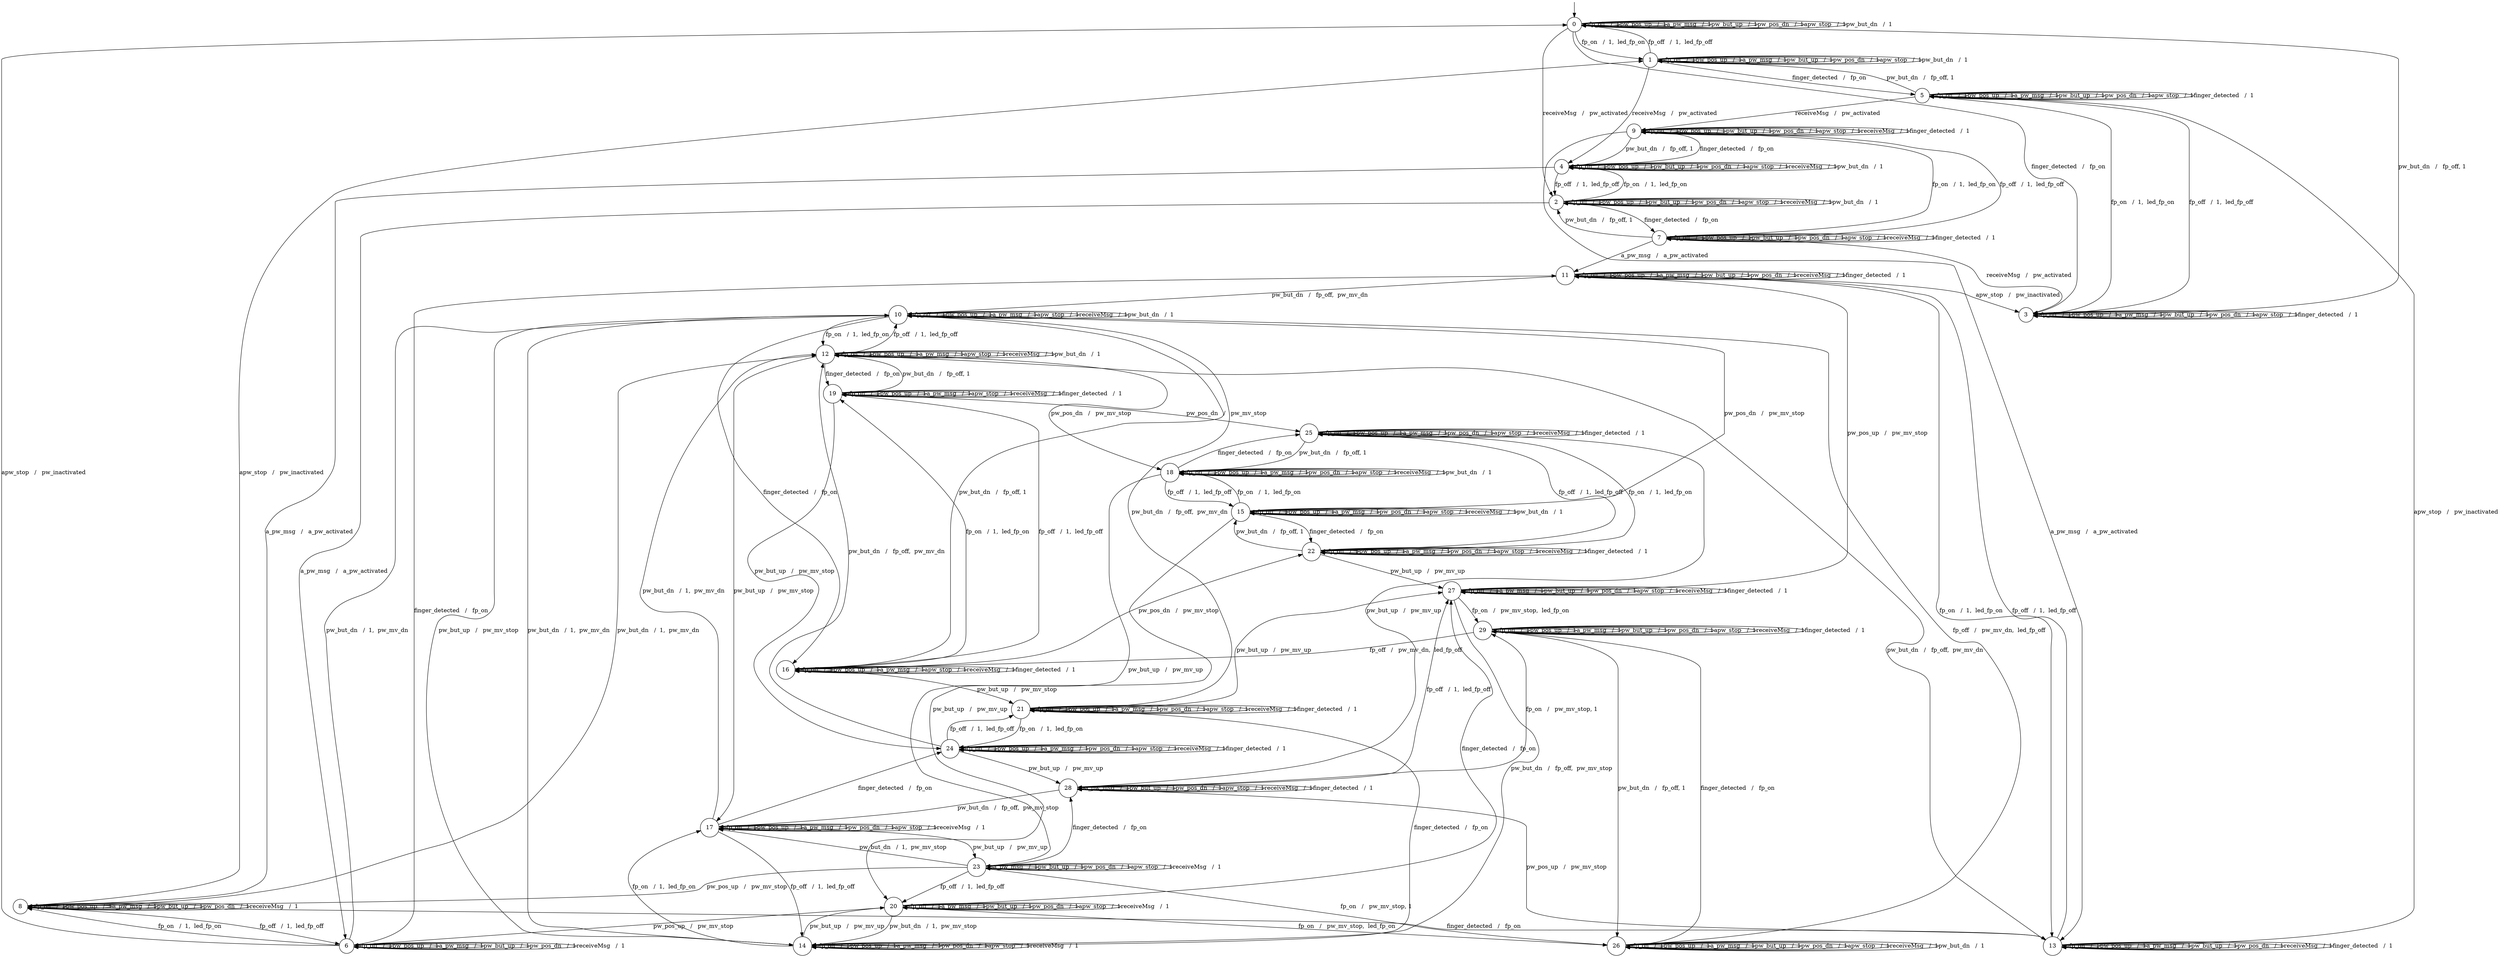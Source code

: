 digraph g {

	s0 [shape="circle" label="0"];
	s1 [shape="circle" label="1"];
	s2 [shape="circle" label="2"];
	s3 [shape="circle" label="3"];
	s4 [shape="circle" label="4"];
	s5 [shape="circle" label="5"];
	s6 [shape="circle" label="6"];
	s7 [shape="circle" label="7"];
	s8 [shape="circle" label="8"];
	s9 [shape="circle" label="9"];
	s10 [shape="circle" label="10"];
	s11 [shape="circle" label="11"];
	s12 [shape="circle" label="12"];
	s13 [shape="circle" label="13"];
	s14 [shape="circle" label="14"];
	s15 [shape="circle" label="15"];
	s16 [shape="circle" label="16"];
	s17 [shape="circle" label="17"];
	s18 [shape="circle" label="18"];
	s19 [shape="circle" label="19"];
	s20 [shape="circle" label="20"];
	s21 [shape="circle" label="21"];
	s22 [shape="circle" label="22"];
	s23 [shape="circle" label="23"];
	s24 [shape="circle" label="24"];
	s25 [shape="circle" label="25"];
	s26 [shape="circle" label="26"];
	s27 [shape="circle" label="27"];
	s28 [shape="circle" label="28"];
	s29 [shape="circle" label="29"];
	s0 -> s0 [label="fp_off   /  1"];
	s0 -> s1 [label="fp_on   /  1,  led_fp_on"];
	s0 -> s0 [label="pw_pos_up   /  1"];
	s0 -> s0 [label="a_pw_msg   /  1"];
	s0 -> s0 [label="pw_but_up   /  1"];
	s0 -> s0 [label="pw_pos_dn   /  1"];
	s0 -> s0 [label="apw_stop   /  1"];
	s0 -> s2 [label="receiveMsg   /   pw_activated"];
	s0 -> s0 [label="pw_but_dn   /  1"];
	s0 -> s3 [label="finger_detected   /   fp_on"];
	s1 -> s0 [label="fp_off   /  1,  led_fp_off"];
	s1 -> s1 [label="fp_on   /  1"];
	s1 -> s1 [label="pw_pos_up   /  1"];
	s1 -> s1 [label="a_pw_msg   /  1"];
	s1 -> s1 [label="pw_but_up   /  1"];
	s1 -> s1 [label="pw_pos_dn   /  1"];
	s1 -> s1 [label="apw_stop   /  1"];
	s1 -> s4 [label="receiveMsg   /   pw_activated"];
	s1 -> s1 [label="pw_but_dn   /  1"];
	s1 -> s5 [label="finger_detected   /   fp_on"];
	s2 -> s2 [label="fp_off   /  1"];
	s2 -> s4 [label="fp_on   /  1,  led_fp_on"];
	s2 -> s2 [label="pw_pos_up   /  1"];
	s2 -> s6 [label="a_pw_msg   /   a_pw_activated"];
	s2 -> s2 [label="pw_but_up   /  1"];
	s2 -> s2 [label="pw_pos_dn   /  1"];
	s2 -> s2 [label="apw_stop   /  1"];
	s2 -> s2 [label="receiveMsg   /  1"];
	s2 -> s2 [label="pw_but_dn   /  1"];
	s2 -> s7 [label="finger_detected   /   fp_on"];
	s3 -> s3 [label="fp_off   /  1"];
	s3 -> s5 [label="fp_on   /  1,  led_fp_on"];
	s3 -> s3 [label="pw_pos_up   /  1"];
	s3 -> s3 [label="a_pw_msg   /  1"];
	s3 -> s3 [label="pw_but_up   /  1"];
	s3 -> s3 [label="pw_pos_dn   /  1"];
	s3 -> s3 [label="apw_stop   /  1"];
	s3 -> s7 [label="receiveMsg   /   pw_activated"];
	s3 -> s0 [label="pw_but_dn   /   fp_off, 1"];
	s3 -> s3 [label="finger_detected   /  1"];
	s4 -> s2 [label="fp_off   /  1,  led_fp_off"];
	s4 -> s4 [label="fp_on   /  1"];
	s4 -> s4 [label="pw_pos_up   /  1"];
	s4 -> s8 [label="a_pw_msg   /   a_pw_activated"];
	s4 -> s4 [label="pw_but_up   /  1"];
	s4 -> s4 [label="pw_pos_dn   /  1"];
	s4 -> s4 [label="apw_stop   /  1"];
	s4 -> s4 [label="receiveMsg   /  1"];
	s4 -> s4 [label="pw_but_dn   /  1"];
	s4 -> s9 [label="finger_detected   /   fp_on"];
	s5 -> s3 [label="fp_off   /  1,  led_fp_off"];
	s5 -> s5 [label="fp_on   /  1"];
	s5 -> s5 [label="pw_pos_up   /  1"];
	s5 -> s5 [label="a_pw_msg   /  1"];
	s5 -> s5 [label="pw_but_up   /  1"];
	s5 -> s5 [label="pw_pos_dn   /  1"];
	s5 -> s5 [label="apw_stop   /  1"];
	s5 -> s9 [label="receiveMsg   /   pw_activated"];
	s5 -> s1 [label="pw_but_dn   /   fp_off, 1"];
	s5 -> s5 [label="finger_detected   /  1"];
	s6 -> s6 [label="fp_off   /  1"];
	s6 -> s8 [label="fp_on   /  1,  led_fp_on"];
	s6 -> s6 [label="pw_pos_up   /  1"];
	s6 -> s6 [label="a_pw_msg   /  1"];
	s6 -> s6 [label="pw_but_up   /  1"];
	s6 -> s6 [label="pw_pos_dn   /  1"];
	s6 -> s0 [label="apw_stop   /   pw_inactivated"];
	s6 -> s6 [label="receiveMsg   /  1"];
	s6 -> s10 [label="pw_but_dn   /  1,  pw_mv_dn"];
	s6 -> s11 [label="finger_detected   /   fp_on"];
	s7 -> s7 [label="fp_off   /  1"];
	s7 -> s9 [label="fp_on   /  1,  led_fp_on"];
	s7 -> s7 [label="pw_pos_up   /  1"];
	s7 -> s11 [label="a_pw_msg   /   a_pw_activated"];
	s7 -> s7 [label="pw_but_up   /  1"];
	s7 -> s7 [label="pw_pos_dn   /  1"];
	s7 -> s7 [label="apw_stop   /  1"];
	s7 -> s7 [label="receiveMsg   /  1"];
	s7 -> s2 [label="pw_but_dn   /   fp_off, 1"];
	s7 -> s7 [label="finger_detected   /  1"];
	s8 -> s6 [label="fp_off   /  1,  led_fp_off"];
	s8 -> s8 [label="fp_on   /  1"];
	s8 -> s8 [label="pw_pos_up   /  1"];
	s8 -> s8 [label="a_pw_msg   /  1"];
	s8 -> s8 [label="pw_but_up   /  1"];
	s8 -> s8 [label="pw_pos_dn   /  1"];
	s8 -> s1 [label="apw_stop   /   pw_inactivated"];
	s8 -> s8 [label="receiveMsg   /  1"];
	s8 -> s12 [label="pw_but_dn   /  1,  pw_mv_dn"];
	s8 -> s13 [label="finger_detected   /   fp_on"];
	s9 -> s7 [label="fp_off   /  1,  led_fp_off"];
	s9 -> s9 [label="fp_on   /  1"];
	s9 -> s9 [label="pw_pos_up   /  1"];
	s9 -> s13 [label="a_pw_msg   /   a_pw_activated"];
	s9 -> s9 [label="pw_but_up   /  1"];
	s9 -> s9 [label="pw_pos_dn   /  1"];
	s9 -> s9 [label="apw_stop   /  1"];
	s9 -> s9 [label="receiveMsg   /  1"];
	s9 -> s4 [label="pw_but_dn   /   fp_off, 1"];
	s9 -> s9 [label="finger_detected   /  1"];
	s10 -> s10 [label="fp_off   /  1"];
	s10 -> s12 [label="fp_on   /  1,  led_fp_on"];
	s10 -> s10 [label="pw_pos_up   /  1"];
	s10 -> s10 [label="a_pw_msg   /  1"];
	s10 -> s14 [label="pw_but_up   /   pw_mv_stop"];
	s10 -> s15 [label="pw_pos_dn   /   pw_mv_stop"];
	s10 -> s10 [label="apw_stop   /  1"];
	s10 -> s10 [label="receiveMsg   /  1"];
	s10 -> s10 [label="pw_but_dn   /  1"];
	s10 -> s16 [label="finger_detected   /   fp_on"];
	s11 -> s11 [label="fp_off   /  1"];
	s11 -> s13 [label="fp_on   /  1,  led_fp_on"];
	s11 -> s11 [label="pw_pos_up   /  1"];
	s11 -> s11 [label="a_pw_msg   /  1"];
	s11 -> s11 [label="pw_but_up   /  1"];
	s11 -> s11 [label="pw_pos_dn   /  1"];
	s11 -> s3 [label="apw_stop   /   pw_inactivated"];
	s11 -> s11 [label="receiveMsg   /  1"];
	s11 -> s10 [label="pw_but_dn   /   fp_off,  pw_mv_dn"];
	s11 -> s11 [label="finger_detected   /  1"];
	s12 -> s10 [label="fp_off   /  1,  led_fp_off"];
	s12 -> s12 [label="fp_on   /  1"];
	s12 -> s12 [label="pw_pos_up   /  1"];
	s12 -> s12 [label="a_pw_msg   /  1"];
	s12 -> s17 [label="pw_but_up   /   pw_mv_stop"];
	s12 -> s18 [label="pw_pos_dn   /   pw_mv_stop"];
	s12 -> s12 [label="apw_stop   /  1"];
	s12 -> s12 [label="receiveMsg   /  1"];
	s12 -> s12 [label="pw_but_dn   /  1"];
	s12 -> s19 [label="finger_detected   /   fp_on"];
	s13 -> s11 [label="fp_off   /  1,  led_fp_off"];
	s13 -> s13 [label="fp_on   /  1"];
	s13 -> s13 [label="pw_pos_up   /  1"];
	s13 -> s13 [label="a_pw_msg   /  1"];
	s13 -> s13 [label="pw_but_up   /  1"];
	s13 -> s13 [label="pw_pos_dn   /  1"];
	s13 -> s5 [label="apw_stop   /   pw_inactivated"];
	s13 -> s13 [label="receiveMsg   /  1"];
	s13 -> s12 [label="pw_but_dn   /   fp_off,  pw_mv_dn"];
	s13 -> s13 [label="finger_detected   /  1"];
	s14 -> s14 [label="fp_off   /  1"];
	s14 -> s17 [label="fp_on   /  1,  led_fp_on"];
	s14 -> s14 [label="pw_pos_up   /  1"];
	s14 -> s14 [label="a_pw_msg   /  1"];
	s14 -> s20 [label="pw_but_up   /   pw_mv_up"];
	s14 -> s14 [label="pw_pos_dn   /  1"];
	s14 -> s14 [label="apw_stop   /  1"];
	s14 -> s14 [label="receiveMsg   /  1"];
	s14 -> s10 [label="pw_but_dn   /  1,  pw_mv_dn"];
	s14 -> s21 [label="finger_detected   /   fp_on"];
	s15 -> s15 [label="fp_off   /  1"];
	s15 -> s18 [label="fp_on   /  1,  led_fp_on"];
	s15 -> s15 [label="pw_pos_up   /  1"];
	s15 -> s15 [label="a_pw_msg   /  1"];
	s15 -> s20 [label="pw_but_up   /   pw_mv_up"];
	s15 -> s15 [label="pw_pos_dn   /  1"];
	s15 -> s15 [label="apw_stop   /  1"];
	s15 -> s15 [label="receiveMsg   /  1"];
	s15 -> s15 [label="pw_but_dn   /  1"];
	s15 -> s22 [label="finger_detected   /   fp_on"];
	s16 -> s16 [label="fp_off   /  1"];
	s16 -> s19 [label="fp_on   /  1,  led_fp_on"];
	s16 -> s16 [label="pw_pos_up   /  1"];
	s16 -> s16 [label="a_pw_msg   /  1"];
	s16 -> s21 [label="pw_but_up   /   pw_mv_stop"];
	s16 -> s22 [label="pw_pos_dn   /   pw_mv_stop"];
	s16 -> s16 [label="apw_stop   /  1"];
	s16 -> s16 [label="receiveMsg   /  1"];
	s16 -> s10 [label="pw_but_dn   /   fp_off, 1"];
	s16 -> s16 [label="finger_detected   /  1"];
	s17 -> s14 [label="fp_off   /  1,  led_fp_off"];
	s17 -> s17 [label="fp_on   /  1"];
	s17 -> s17 [label="pw_pos_up   /  1"];
	s17 -> s17 [label="a_pw_msg   /  1"];
	s17 -> s23 [label="pw_but_up   /   pw_mv_up"];
	s17 -> s17 [label="pw_pos_dn   /  1"];
	s17 -> s17 [label="apw_stop   /  1"];
	s17 -> s17 [label="receiveMsg   /  1"];
	s17 -> s12 [label="pw_but_dn   /  1,  pw_mv_dn"];
	s17 -> s24 [label="finger_detected   /   fp_on"];
	s18 -> s15 [label="fp_off   /  1,  led_fp_off"];
	s18 -> s18 [label="fp_on   /  1"];
	s18 -> s18 [label="pw_pos_up   /  1"];
	s18 -> s18 [label="a_pw_msg   /  1"];
	s18 -> s23 [label="pw_but_up   /   pw_mv_up"];
	s18 -> s18 [label="pw_pos_dn   /  1"];
	s18 -> s18 [label="apw_stop   /  1"];
	s18 -> s18 [label="receiveMsg   /  1"];
	s18 -> s18 [label="pw_but_dn   /  1"];
	s18 -> s25 [label="finger_detected   /   fp_on"];
	s19 -> s16 [label="fp_off   /  1,  led_fp_off"];
	s19 -> s19 [label="fp_on   /  1"];
	s19 -> s19 [label="pw_pos_up   /  1"];
	s19 -> s19 [label="a_pw_msg   /  1"];
	s19 -> s24 [label="pw_but_up   /   pw_mv_stop"];
	s19 -> s25 [label="pw_pos_dn   /   pw_mv_stop"];
	s19 -> s19 [label="apw_stop   /  1"];
	s19 -> s19 [label="receiveMsg   /  1"];
	s19 -> s12 [label="pw_but_dn   /   fp_off, 1"];
	s19 -> s19 [label="finger_detected   /  1"];
	s20 -> s20 [label="fp_off   /  1"];
	s20 -> s26 [label="fp_on   /   pw_mv_stop,  led_fp_on"];
	s20 -> s6 [label="pw_pos_up   /   pw_mv_stop"];
	s20 -> s20 [label="a_pw_msg   /  1"];
	s20 -> s20 [label="pw_but_up   /  1"];
	s20 -> s20 [label="pw_pos_dn   /  1"];
	s20 -> s20 [label="apw_stop   /  1"];
	s20 -> s20 [label="receiveMsg   /  1"];
	s20 -> s14 [label="pw_but_dn   /  1,  pw_mv_stop"];
	s20 -> s27 [label="finger_detected   /   fp_on"];
	s21 -> s21 [label="fp_off   /  1"];
	s21 -> s24 [label="fp_on   /  1,  led_fp_on"];
	s21 -> s21 [label="pw_pos_up   /  1"];
	s21 -> s21 [label="a_pw_msg   /  1"];
	s21 -> s27 [label="pw_but_up   /   pw_mv_up"];
	s21 -> s21 [label="pw_pos_dn   /  1"];
	s21 -> s21 [label="apw_stop   /  1"];
	s21 -> s21 [label="receiveMsg   /  1"];
	s21 -> s10 [label="pw_but_dn   /   fp_off,  pw_mv_dn"];
	s21 -> s21 [label="finger_detected   /  1"];
	s22 -> s22 [label="fp_off   /  1"];
	s22 -> s25 [label="fp_on   /  1,  led_fp_on"];
	s22 -> s22 [label="pw_pos_up   /  1"];
	s22 -> s22 [label="a_pw_msg   /  1"];
	s22 -> s27 [label="pw_but_up   /   pw_mv_up"];
	s22 -> s22 [label="pw_pos_dn   /  1"];
	s22 -> s22 [label="apw_stop   /  1"];
	s22 -> s22 [label="receiveMsg   /  1"];
	s22 -> s15 [label="pw_but_dn   /   fp_off, 1"];
	s22 -> s22 [label="finger_detected   /  1"];
	s23 -> s20 [label="fp_off   /  1,  led_fp_off"];
	s23 -> s26 [label="fp_on   /   pw_mv_stop, 1"];
	s23 -> s8 [label="pw_pos_up   /   pw_mv_stop"];
	s23 -> s23 [label="a_pw_msg   /  1"];
	s23 -> s23 [label="pw_but_up   /  1"];
	s23 -> s23 [label="pw_pos_dn   /  1"];
	s23 -> s23 [label="apw_stop   /  1"];
	s23 -> s23 [label="receiveMsg   /  1"];
	s23 -> s17 [label="pw_but_dn   /  1,  pw_mv_stop"];
	s23 -> s28 [label="finger_detected   /   fp_on"];
	s24 -> s21 [label="fp_off   /  1,  led_fp_off"];
	s24 -> s24 [label="fp_on   /  1"];
	s24 -> s24 [label="pw_pos_up   /  1"];
	s24 -> s24 [label="a_pw_msg   /  1"];
	s24 -> s28 [label="pw_but_up   /   pw_mv_up"];
	s24 -> s24 [label="pw_pos_dn   /  1"];
	s24 -> s24 [label="apw_stop   /  1"];
	s24 -> s24 [label="receiveMsg   /  1"];
	s24 -> s12 [label="pw_but_dn   /   fp_off,  pw_mv_dn"];
	s24 -> s24 [label="finger_detected   /  1"];
	s25 -> s22 [label="fp_off   /  1,  led_fp_off"];
	s25 -> s25 [label="fp_on   /  1"];
	s25 -> s25 [label="pw_pos_up   /  1"];
	s25 -> s25 [label="a_pw_msg   /  1"];
	s25 -> s28 [label="pw_but_up   /   pw_mv_up"];
	s25 -> s25 [label="pw_pos_dn   /  1"];
	s25 -> s25 [label="apw_stop   /  1"];
	s25 -> s25 [label="receiveMsg   /  1"];
	s25 -> s18 [label="pw_but_dn   /   fp_off, 1"];
	s25 -> s25 [label="finger_detected   /  1"];
	s26 -> s10 [label="fp_off   /   pw_mv_dn,  led_fp_off"];
	s26 -> s26 [label="fp_on   /  1"];
	s26 -> s26 [label="pw_pos_up   /  1"];
	s26 -> s26 [label="a_pw_msg   /  1"];
	s26 -> s26 [label="pw_but_up   /  1"];
	s26 -> s26 [label="pw_pos_dn   /  1"];
	s26 -> s26 [label="apw_stop   /  1"];
	s26 -> s26 [label="receiveMsg   /  1"];
	s26 -> s26 [label="pw_but_dn   /  1"];
	s26 -> s29 [label="finger_detected   /   fp_on"];
	s27 -> s27 [label="fp_off   /  1"];
	s27 -> s29 [label="fp_on   /   pw_mv_stop,  led_fp_on"];
	s27 -> s11 [label="pw_pos_up   /   pw_mv_stop"];
	s27 -> s27 [label="a_pw_msg   /  1"];
	s27 -> s27 [label="pw_but_up   /  1"];
	s27 -> s27 [label="pw_pos_dn   /  1"];
	s27 -> s27 [label="apw_stop   /  1"];
	s27 -> s27 [label="receiveMsg   /  1"];
	s27 -> s14 [label="pw_but_dn   /   fp_off,  pw_mv_stop"];
	s27 -> s27 [label="finger_detected   /  1"];
	s28 -> s27 [label="fp_off   /  1,  led_fp_off"];
	s28 -> s29 [label="fp_on   /   pw_mv_stop, 1"];
	s28 -> s13 [label="pw_pos_up   /   pw_mv_stop"];
	s28 -> s28 [label="a_pw_msg   /  1"];
	s28 -> s28 [label="pw_but_up   /  1"];
	s28 -> s28 [label="pw_pos_dn   /  1"];
	s28 -> s28 [label="apw_stop   /  1"];
	s28 -> s28 [label="receiveMsg   /  1"];
	s28 -> s17 [label="pw_but_dn   /   fp_off,  pw_mv_stop"];
	s28 -> s28 [label="finger_detected   /  1"];
	s29 -> s16 [label="fp_off   /   pw_mv_dn,  led_fp_off"];
	s29 -> s29 [label="fp_on   /  1"];
	s29 -> s29 [label="pw_pos_up   /  1"];
	s29 -> s29 [label="a_pw_msg   /  1"];
	s29 -> s29 [label="pw_but_up   /  1"];
	s29 -> s29 [label="pw_pos_dn   /  1"];
	s29 -> s29 [label="apw_stop   /  1"];
	s29 -> s29 [label="receiveMsg   /  1"];
	s29 -> s26 [label="pw_but_dn   /   fp_off, 1"];
	s29 -> s29 [label="finger_detected   /  1"];

__start0 [label="" shape="none" width="0" height="0"];
__start0 -> s0;

}
